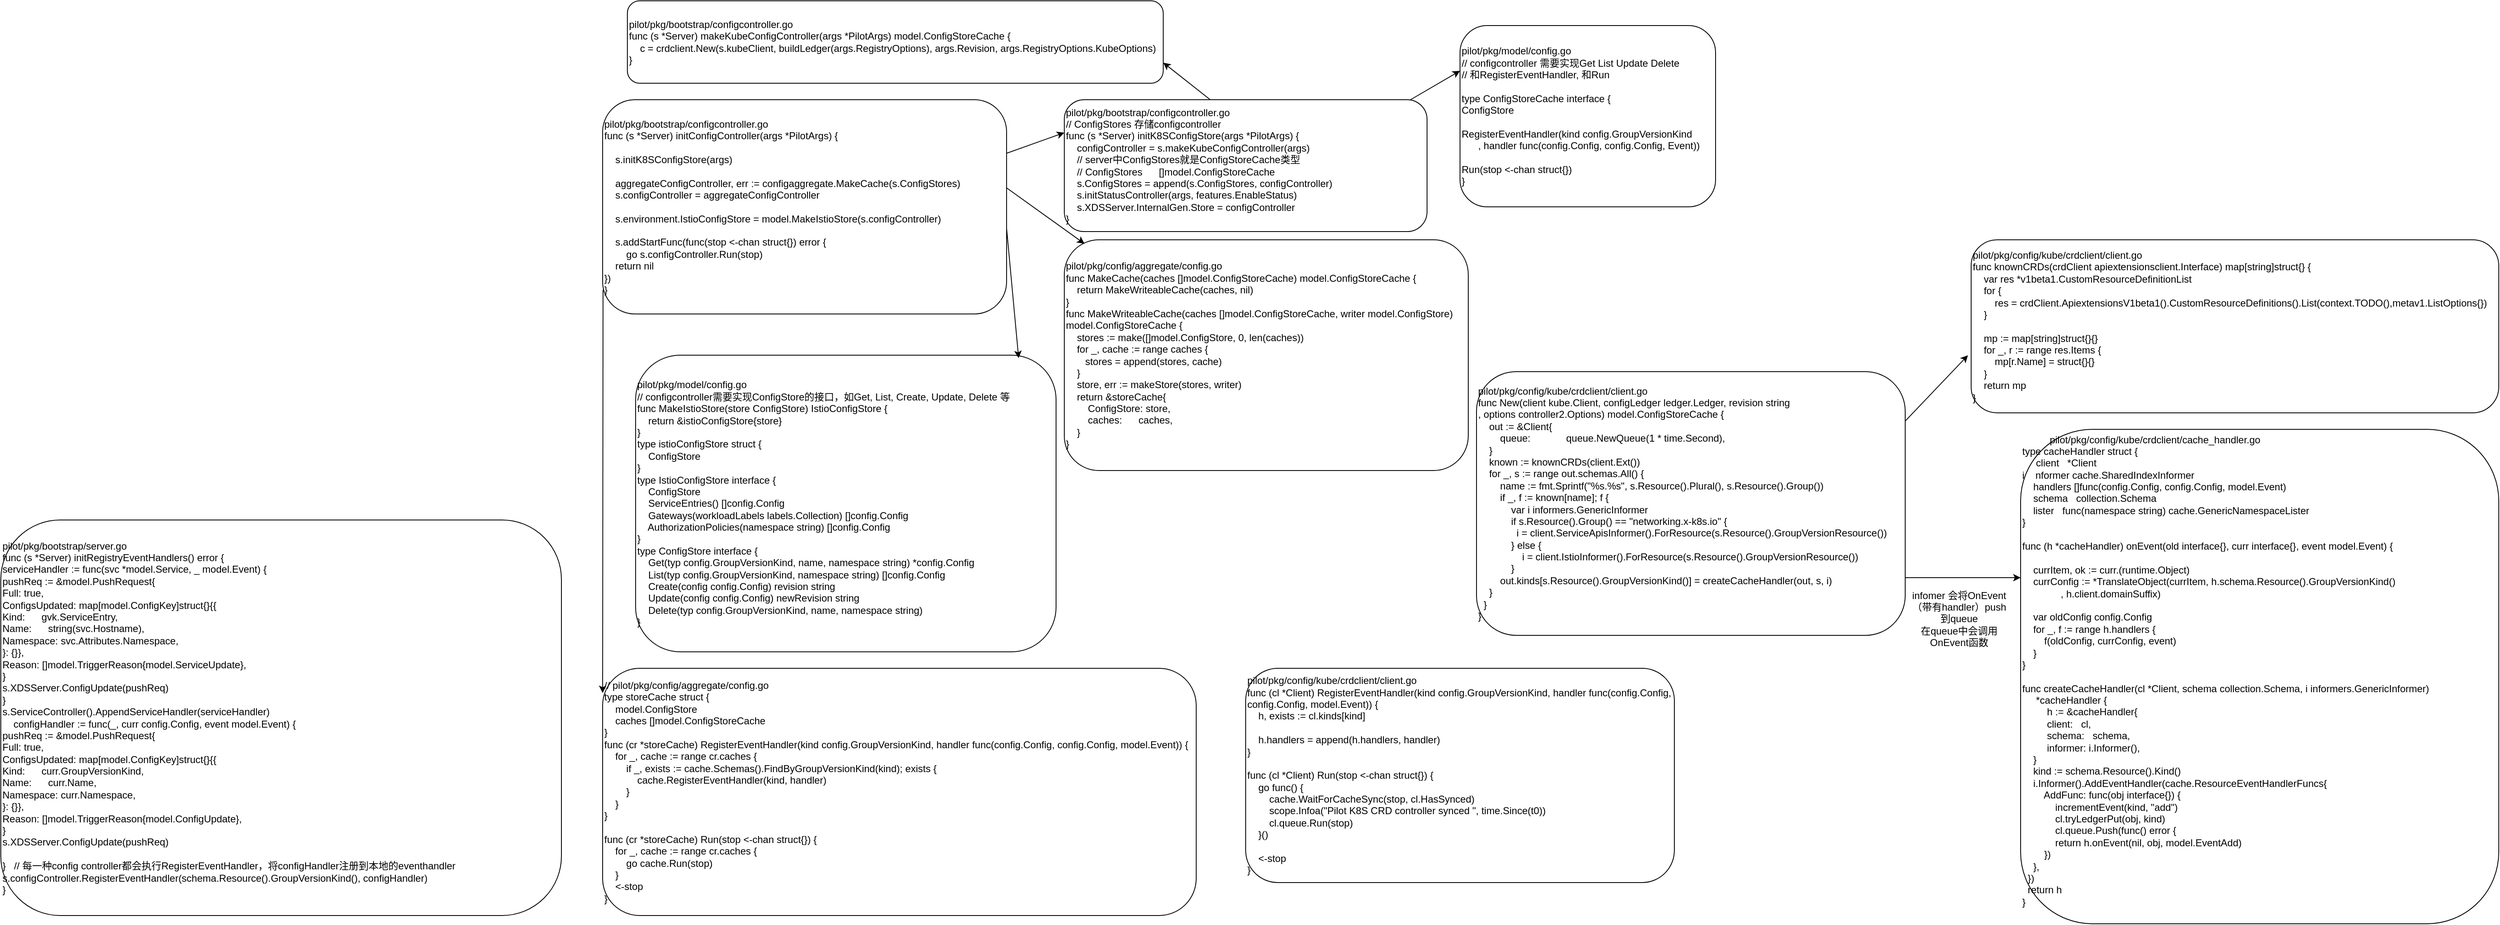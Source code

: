 <mxfile version="13.10.0" type="github">
  <diagram id="6TW5W0XCIM6I71bb3Syc" name="Page-1">
    <mxGraphModel dx="1849" dy="380" grid="1" gridSize="10" guides="1" tooltips="1" connect="1" arrows="1" fold="1" page="1" pageScale="1" pageWidth="827" pageHeight="1169" math="0" shadow="0">
      <root>
        <mxCell id="0" />
        <mxCell id="1" parent="0" />
        <mxCell id="kg50LUV-51LIkfejvlK1-2" value="&lt;div&gt;pilot/pkg/bootstrap/configcontroller.go&lt;/div&gt;&lt;div&gt;func (s *Server) initConfigController(args *PilotArgs) {&lt;/div&gt;&lt;div&gt;&lt;br&gt;&lt;/div&gt;&lt;div&gt;&amp;nbsp; &amp;nbsp; s.initK8SConfigStore(args)&lt;/div&gt;&lt;div&gt;&lt;br&gt;&lt;/div&gt;&lt;div&gt;&lt;span&gt;&lt;/span&gt;&amp;nbsp; &amp;nbsp; aggregateConfigController, err := configaggregate.MakeCache(s.ConfigStores)&lt;/div&gt;&lt;div&gt;&lt;span&gt;&lt;/span&gt;&amp;nbsp; &amp;nbsp; s.configController = aggregateConfigController&lt;/div&gt;&lt;div&gt;&lt;br&gt;&lt;/div&gt;&lt;div&gt;&lt;span&gt;&lt;/span&gt;&amp;nbsp; &amp;nbsp; s.environment.IstioConfigStore = model.MakeIstioStore(s.configController)&lt;/div&gt;&lt;div&gt;&lt;br&gt;&lt;/div&gt;&lt;div&gt;&lt;span&gt;&lt;/span&gt;&amp;nbsp; &amp;nbsp; s.addStartFunc(func(stop &amp;lt;-chan struct{}) error {&lt;/div&gt;&lt;div&gt;&lt;span&gt;&lt;/span&gt;&amp;nbsp; &amp;nbsp; &amp;nbsp; &amp;nbsp; go s.configController.Run(stop)&lt;/div&gt;&lt;div&gt;&lt;span&gt;&lt;/span&gt;&amp;nbsp; &amp;nbsp; return nil&lt;/div&gt;&lt;div&gt;&lt;span&gt; &lt;/span&gt;})&lt;/div&gt;&lt;div&gt;}&lt;/div&gt;" style="rounded=1;whiteSpace=wrap;html=1;align=left;" parent="1" vertex="1">
          <mxGeometry x="40" y="150" width="490" height="260" as="geometry" />
        </mxCell>
        <mxCell id="kg50LUV-51LIkfejvlK1-3" value="pilot/pkg/bootstrap/configcontroller.go&lt;br&gt;// ConfigStores 存储configcontroller&lt;br&gt;&lt;div&gt;func (s *Server) initK8SConfigStore(args *PilotArgs) {&lt;/div&gt;&lt;div&gt;&lt;span&gt;&lt;/span&gt;&amp;nbsp; &amp;nbsp; configController = s.makeKubeConfigController(args)&lt;/div&gt;&lt;div&gt;&amp;nbsp; &amp;nbsp; // server中ConfigStores就是ConfigStoreCache类型&lt;/div&gt;&amp;nbsp; &amp;nbsp; // ConfigStores&amp;nbsp; &amp;nbsp; &amp;nbsp; []model.ConfigStoreCache&lt;div&gt;&lt;span&gt;&lt;/span&gt;&amp;nbsp; &amp;nbsp; s.ConfigStores = append(s.ConfigStores, configController)&lt;/div&gt;&lt;div&gt;&lt;span&gt;&lt;/span&gt;&amp;nbsp; &amp;nbsp; s.initStatusController(args, features.EnableStatus)&lt;/div&gt;&lt;div&gt;&lt;span&gt;&lt;/span&gt;&amp;nbsp; &amp;nbsp; s.XDSServer.InternalGen.Store = configController&lt;/div&gt;&lt;div&gt;}&lt;/div&gt;" style="rounded=1;whiteSpace=wrap;html=1;align=left;" parent="1" vertex="1">
          <mxGeometry x="600" y="150" width="440" height="160" as="geometry" />
        </mxCell>
        <mxCell id="kg50LUV-51LIkfejvlK1-4" value="&lt;div&gt;pilot/pkg/config/aggregate/config.go&lt;/div&gt;&lt;div&gt;func MakeCache(caches []model.ConfigStoreCache) model.ConfigStoreCache {&lt;/div&gt;&lt;div&gt;&lt;span&gt;&lt;/span&gt;&amp;nbsp; &amp;nbsp; return MakeWriteableCache(caches, nil)&lt;/div&gt;&lt;div&gt;}&lt;/div&gt;&lt;div&gt;func MakeWriteableCache(caches []model.ConfigStoreCache, writer model.ConfigStore)&amp;nbsp;&lt;/div&gt;&lt;div&gt;model.ConfigStoreCache {&lt;/div&gt;&lt;div&gt;&lt;span&gt;&lt;/span&gt;&amp;nbsp; &amp;nbsp; stores := make([]model.ConfigStore, 0, len(caches))&lt;/div&gt;&lt;div&gt;&lt;span&gt;&lt;/span&gt;&amp;nbsp; &amp;nbsp; for _, cache := range caches {&lt;/div&gt;&lt;div&gt;&lt;span&gt;&lt;/span&gt;&amp;nbsp; &amp;nbsp; &amp;nbsp; &amp;nbsp;stores = append(stores, cache)&lt;/div&gt;&lt;div&gt;&lt;span&gt;&lt;/span&gt;&amp;nbsp; &amp;nbsp; }&lt;/div&gt;&lt;div&gt;&lt;span&gt;&lt;/span&gt;&amp;nbsp; &amp;nbsp; store, err := makeStore(stores, writer)&lt;/div&gt;&lt;div&gt;&lt;span&gt;&lt;/span&gt;&amp;nbsp; &amp;nbsp; return &amp;amp;storeCache{&lt;/div&gt;&lt;div&gt;&lt;span&gt;&lt;/span&gt;&amp;nbsp; &amp;nbsp; &amp;nbsp; &amp;nbsp; ConfigStore: store,&lt;/div&gt;&lt;div&gt;&lt;span&gt;&lt;/span&gt;&amp;nbsp; &amp;nbsp; &amp;nbsp; &amp;nbsp; caches:&amp;nbsp; &amp;nbsp; &amp;nbsp; caches,&lt;/div&gt;&lt;div&gt;&lt;span&gt;&lt;/span&gt;&amp;nbsp; &amp;nbsp; }&lt;/div&gt;&lt;div&gt;}&lt;/div&gt;" style="rounded=1;whiteSpace=wrap;html=1;align=left;" parent="1" vertex="1">
          <mxGeometry x="600" y="320" width="490" height="280" as="geometry" />
        </mxCell>
        <mxCell id="kg50LUV-51LIkfejvlK1-5" value="&lt;div&gt;pilot/pkg/bootstrap/configcontroller.go&lt;/div&gt;&lt;div&gt;func (s *Server) makeKubeConfigController(args *PilotArgs) model.ConfigStoreCache {&lt;/div&gt;&lt;div&gt;&lt;span&gt;&lt;/span&gt;&amp;nbsp; &amp;nbsp; c = crdclient.New(s.kubeClient, buildLedger(args.RegistryOptions), args.Revision, args.RegistryOptions.KubeOptions)&lt;/div&gt;&lt;div&gt;}&lt;/div&gt;" style="rounded=1;whiteSpace=wrap;html=1;align=left;" parent="1" vertex="1">
          <mxGeometry x="70" y="30" width="650" height="100" as="geometry" />
        </mxCell>
        <mxCell id="kg50LUV-51LIkfejvlK1-6" value="" style="endArrow=classic;html=1;entryX=0;entryY=0.25;entryDx=0;entryDy=0;exitX=1;exitY=0.25;exitDx=0;exitDy=0;" parent="1" source="kg50LUV-51LIkfejvlK1-2" target="kg50LUV-51LIkfejvlK1-3" edge="1">
          <mxGeometry width="50" height="50" relative="1" as="geometry">
            <mxPoint x="530" y="250" as="sourcePoint" />
            <mxPoint x="580" y="200" as="targetPoint" />
          </mxGeometry>
        </mxCell>
        <mxCell id="kg50LUV-51LIkfejvlK1-7" value="" style="endArrow=classic;html=1;entryX=1;entryY=0.75;entryDx=0;entryDy=0;" parent="1" target="kg50LUV-51LIkfejvlK1-5" edge="1">
          <mxGeometry width="50" height="50" relative="1" as="geometry">
            <mxPoint x="777" y="150" as="sourcePoint" />
            <mxPoint x="827" y="100" as="targetPoint" />
          </mxGeometry>
        </mxCell>
        <mxCell id="kg50LUV-51LIkfejvlK1-8" value="" style="endArrow=classic;html=1;entryX=0.05;entryY=0.017;entryDx=0;entryDy=0;entryPerimeter=0;" parent="1" target="kg50LUV-51LIkfejvlK1-4" edge="1">
          <mxGeometry width="50" height="50" relative="1" as="geometry">
            <mxPoint x="530" y="257" as="sourcePoint" />
            <mxPoint x="620" y="320" as="targetPoint" />
          </mxGeometry>
        </mxCell>
        <mxCell id="kg50LUV-51LIkfejvlK1-9" value="pilot/pkg/model/config.go&lt;br&gt;// configcontroller需要实现ConfigStore的接口，如Get, List, Create, Update, Delete 等&lt;br&gt;&lt;div&gt;func MakeIstioStore(store ConfigStore) IstioConfigStore {&lt;/div&gt;&lt;div&gt;&lt;span&gt;&lt;/span&gt;&amp;nbsp; &amp;nbsp; return &amp;amp;istioConfigStore{store}&lt;/div&gt;&lt;div&gt;}&lt;/div&gt;&lt;div&gt;type istioConfigStore struct {&lt;/div&gt;&lt;div&gt;&lt;span&gt;&lt;/span&gt;&amp;nbsp; &amp;nbsp; ConfigStore&lt;/div&gt;&lt;div&gt;}&lt;/div&gt;&lt;div&gt;type IstioConfigStore interface {&lt;/div&gt;&lt;div&gt;&lt;span&gt;&lt;/span&gt;&amp;nbsp; &amp;nbsp; ConfigStore&lt;/div&gt;&lt;div&gt;&lt;span&gt;&lt;/span&gt;&amp;nbsp; &amp;nbsp; ServiceEntries() []config.Config&lt;/div&gt;&lt;div&gt;&lt;span&gt;&lt;/span&gt;&amp;nbsp; &amp;nbsp; Gateways(workloadLabels labels.Collection) []config.Config&lt;/div&gt;&lt;div&gt;&lt;span&gt;&lt;/span&gt;&amp;nbsp; &amp;nbsp; AuthorizationPolicies(namespace string) []config.Config&lt;/div&gt;&lt;div&gt;}&lt;/div&gt;&lt;div&gt;type ConfigStore interface {&lt;/div&gt;&lt;div&gt;&lt;span&gt;&lt;/span&gt;&amp;nbsp; &amp;nbsp; Get(typ config.GroupVersionKind, name, namespace string) *config.Config&lt;/div&gt;&lt;div&gt;&lt;span&gt;&lt;/span&gt;&amp;nbsp; &amp;nbsp; List(typ config.GroupVersionKind, namespace string) []config.Config&lt;/div&gt;&lt;div&gt;&lt;span&gt;&lt;/span&gt;&amp;nbsp; &amp;nbsp; Create(config config.Config) revision string&lt;/div&gt;&lt;div&gt;&lt;span&gt;&lt;/span&gt;&amp;nbsp; &amp;nbsp; Update(config config.Config) newRevision string&lt;/div&gt;&lt;div&gt;&lt;span&gt;&lt;/span&gt;&amp;nbsp; &amp;nbsp; Delete(typ config.GroupVersionKind, name, namespace string)&lt;/div&gt;&lt;div&gt;}&lt;/div&gt;" style="rounded=1;whiteSpace=wrap;html=1;align=left;" parent="1" vertex="1">
          <mxGeometry x="80" y="460" width="510" height="360" as="geometry" />
        </mxCell>
        <mxCell id="kg50LUV-51LIkfejvlK1-10" value="" style="endArrow=classic;html=1;entryX=0.911;entryY=0.01;entryDx=0;entryDy=0;entryPerimeter=0;exitX=1;exitY=0.6;exitDx=0;exitDy=0;exitPerimeter=0;" parent="1" source="kg50LUV-51LIkfejvlK1-2" target="kg50LUV-51LIkfejvlK1-9" edge="1">
          <mxGeometry width="50" height="50" relative="1" as="geometry">
            <mxPoint x="530" y="372" as="sourcePoint" />
            <mxPoint x="544" y="453" as="targetPoint" />
          </mxGeometry>
        </mxCell>
        <mxCell id="kg50LUV-51LIkfejvlK1-11" value="&lt;div&gt;pilot/pkg/model/config.go&lt;/div&gt;&lt;div&gt;// configcontroller 需要实现Get List Update Delete&lt;/div&gt;&lt;div&gt;// 和RegisterEventHandler, 和Run&lt;/div&gt;&lt;div&gt;&lt;br&gt;&lt;/div&gt;&lt;div&gt;type ConfigStoreCache interface {&lt;/div&gt;&lt;div&gt;&lt;span&gt; &lt;/span&gt;ConfigStore&lt;/div&gt;&lt;div&gt;&lt;br&gt;&lt;/div&gt;&lt;div&gt;&lt;span&gt; &lt;/span&gt;RegisterEventHandler(kind config.GroupVersionKind&lt;/div&gt;&lt;div&gt;&lt;span&gt; &lt;/span&gt;&amp;nbsp; &amp;nbsp; &amp;nbsp; , handler func(config.Config, config.Config, Event))&lt;/div&gt;&lt;div&gt;&lt;br&gt;&lt;/div&gt;&lt;div&gt;&lt;span&gt; &lt;/span&gt;Run(stop &amp;lt;-chan struct{})&lt;/div&gt;&lt;div&gt;}&lt;/div&gt;" style="rounded=1;whiteSpace=wrap;html=1;align=left;" parent="1" vertex="1">
          <mxGeometry x="1080" y="60" width="310" height="220" as="geometry" />
        </mxCell>
        <mxCell id="kg50LUV-51LIkfejvlK1-13" value="" style="endArrow=classic;html=1;entryX=0;entryY=0.25;entryDx=0;entryDy=0;" parent="1" target="kg50LUV-51LIkfejvlK1-11" edge="1">
          <mxGeometry width="50" height="50" relative="1" as="geometry">
            <mxPoint x="1020" y="150" as="sourcePoint" />
            <mxPoint x="1030" y="160" as="targetPoint" />
          </mxGeometry>
        </mxCell>
        <mxCell id="kg50LUV-51LIkfejvlK1-14" value="&lt;div&gt;// pilot/pkg/config/aggregate/config.go&lt;/div&gt;&lt;div&gt;&lt;div&gt;type storeCache struct {&lt;/div&gt;&lt;div&gt;&lt;span&gt;&lt;/span&gt;&amp;nbsp; &amp;nbsp; model.ConfigStore&lt;/div&gt;&lt;div&gt;&lt;span&gt;&lt;/span&gt;&amp;nbsp; &amp;nbsp; caches []model.ConfigStoreCache&lt;/div&gt;&lt;div&gt;}&lt;/div&gt;&lt;/div&gt;&lt;div&gt;func (cr *storeCache) RegisterEventHandler(kind config.GroupVersionKind, handler func(config.Config, config.Config, model.Event)) {&lt;/div&gt;&lt;div&gt;&lt;span&gt;&lt;/span&gt;&amp;nbsp; &amp;nbsp; for _, cache := range cr.caches {&lt;/div&gt;&lt;div&gt;&lt;span&gt;&lt;/span&gt;&amp;nbsp; &amp;nbsp; &amp;nbsp; &amp;nbsp; if _, exists := cache.Schemas().FindByGroupVersionKind(kind); exists {&lt;/div&gt;&lt;div&gt;&lt;span&gt;&lt;/span&gt;&amp;nbsp; &amp;nbsp; &amp;nbsp; &amp;nbsp; &amp;nbsp; &amp;nbsp; cache.RegisterEventHandler(kind, handler)&lt;/div&gt;&lt;div&gt;&lt;span&gt;&lt;/span&gt;&amp;nbsp; &amp;nbsp; &amp;nbsp; &amp;nbsp; }&lt;/div&gt;&lt;div&gt;&lt;span&gt;&lt;/span&gt;&amp;nbsp; &amp;nbsp; }&lt;/div&gt;&lt;div&gt;}&lt;/div&gt;&lt;div&gt;&lt;br&gt;&lt;/div&gt;&lt;div&gt;func (cr *storeCache) Run(stop &amp;lt;-chan struct{}) {&lt;/div&gt;&lt;div&gt;&lt;span&gt;&lt;/span&gt;&amp;nbsp; &amp;nbsp; for _, cache := range cr.caches {&lt;/div&gt;&lt;div&gt;&lt;span&gt;&lt;/span&gt;&amp;nbsp; &amp;nbsp; &amp;nbsp; &amp;nbsp; go cache.Run(stop)&lt;/div&gt;&lt;div&gt;&lt;span&gt;&lt;/span&gt;&amp;nbsp; &amp;nbsp; }&lt;/div&gt;&lt;div&gt;&lt;span&gt;&lt;/span&gt;&amp;nbsp; &amp;nbsp; &amp;lt;-stop&lt;/div&gt;&lt;div&gt;}&lt;/div&gt;" style="rounded=1;whiteSpace=wrap;html=1;align=left;" parent="1" vertex="1">
          <mxGeometry x="40" y="840" width="720" height="300" as="geometry" />
        </mxCell>
        <mxCell id="kg50LUV-51LIkfejvlK1-15" value="" style="endArrow=classic;html=1;entryX=0;entryY=0.1;entryDx=0;entryDy=0;entryPerimeter=0;exitX=0.001;exitY=0.887;exitDx=0;exitDy=0;exitPerimeter=0;" parent="1" source="kg50LUV-51LIkfejvlK1-2" target="kg50LUV-51LIkfejvlK1-14" edge="1">
          <mxGeometry width="50" height="50" relative="1" as="geometry">
            <mxPoint x="10" y="650" as="sourcePoint" />
            <mxPoint x="60" y="600" as="targetPoint" />
          </mxGeometry>
        </mxCell>
        <mxCell id="kg50LUV-51LIkfejvlK1-16" value="&lt;div&gt;pilot/pkg/config/kube/crdclient/client.go&lt;/div&gt;&lt;div&gt;func (cl *Client) RegisterEventHandler(kind config.GroupVersionKind, handler func(config.Config, config.Config, model.Event)) {&lt;/div&gt;&lt;div&gt;&lt;span&gt;&lt;/span&gt;&amp;nbsp; &amp;nbsp; h, exists := cl.kinds[kind]&lt;/div&gt;&lt;div&gt;&lt;br&gt;&lt;/div&gt;&lt;div&gt;&lt;span&gt;&lt;/span&gt;&amp;nbsp; &amp;nbsp; h.handlers = append(h.handlers, handler)&lt;/div&gt;&lt;div&gt;}&lt;/div&gt;&lt;div&gt;&lt;br&gt;&lt;/div&gt;&lt;div&gt;func (cl *Client) Run(stop &amp;lt;-chan struct{}) {&lt;/div&gt;&lt;div&gt;&lt;span&gt;&lt;/span&gt;&amp;nbsp; &amp;nbsp; go func() {&lt;/div&gt;&lt;div&gt;&lt;span&gt;&lt;/span&gt;&amp;nbsp; &amp;nbsp; &amp;nbsp; &amp;nbsp; cache.WaitForCacheSync(stop, cl.HasSynced)&lt;/div&gt;&lt;div&gt;&lt;span&gt;&lt;/span&gt;&amp;nbsp; &amp;nbsp; &amp;nbsp; &amp;nbsp; scope.Infoa(&quot;Pilot K8S CRD controller synced &quot;, time.Since(t0))&lt;/div&gt;&lt;div&gt;&lt;span&gt;&lt;/span&gt;&amp;nbsp; &amp;nbsp; &amp;nbsp; &amp;nbsp; cl.queue.Run(stop)&lt;/div&gt;&lt;div&gt;&lt;span&gt;&lt;/span&gt;&amp;nbsp; &amp;nbsp; }()&lt;/div&gt;&lt;div&gt;&lt;br&gt;&lt;/div&gt;&lt;div&gt;&lt;span&gt;&lt;/span&gt;&amp;nbsp; &amp;nbsp; &amp;lt;-stop&lt;/div&gt;&lt;div&gt;}&lt;/div&gt;" style="rounded=1;whiteSpace=wrap;html=1;align=left;" parent="1" vertex="1">
          <mxGeometry x="820" y="840" width="520" height="260" as="geometry" />
        </mxCell>
        <mxCell id="kg50LUV-51LIkfejvlK1-17" value="&lt;div&gt;pilot/pkg/config/kube/crdclient/client.go&lt;/div&gt;&lt;div&gt;func New(client kube.Client, configLedger ledger.Ledger, revision string&lt;/div&gt;&lt;div&gt;, options controller2.Options) model.ConfigStoreCache {&lt;/div&gt;&lt;div&gt;&lt;span&gt;&lt;/span&gt;&amp;nbsp; &amp;nbsp; out := &amp;amp;Client{&lt;/div&gt;&lt;div&gt;&lt;span&gt;&lt;/span&gt;&amp;nbsp; &amp;nbsp; &amp;nbsp; &amp;nbsp; queue:&amp;nbsp; &amp;nbsp; &amp;nbsp; &amp;nbsp; &amp;nbsp; &amp;nbsp; &amp;nbsp;queue.NewQueue(1 * time.Second),&lt;/div&gt;&lt;div&gt;&lt;span&gt;&lt;/span&gt;&amp;nbsp; &amp;nbsp; }&lt;/div&gt;&lt;div&gt;&lt;span&gt;&lt;/span&gt;&amp;nbsp; &amp;nbsp; known := knownCRDs(client.Ext())&lt;/div&gt;&lt;div&gt;&lt;span&gt;&lt;/span&gt;&amp;nbsp; &amp;nbsp; for _, s := range out.schemas.All() {&lt;/div&gt;&lt;div&gt;&lt;span&gt;&lt;/span&gt;&amp;nbsp; &amp;nbsp; &amp;nbsp; &amp;nbsp; name := fmt.Sprintf(&quot;%s.%s&quot;, s.Resource().Plural(), s.Resource().Group())&lt;/div&gt;&lt;div&gt;&lt;span&gt;&lt;/span&gt;&amp;nbsp; &amp;nbsp; &amp;nbsp; &amp;nbsp; if _, f := known[name]; f {&lt;/div&gt;&lt;div&gt;&lt;span&gt;&lt;/span&gt;&amp;nbsp; &amp;nbsp; &amp;nbsp; &amp;nbsp; &amp;nbsp; &amp;nbsp; var i informers.GenericInformer&lt;/div&gt;&lt;div&gt;&lt;span&gt;&lt;/span&gt;&amp;nbsp; &amp;nbsp; &amp;nbsp; &amp;nbsp; &amp;nbsp; &amp;nbsp; if s.Resource().Group() == &quot;networking.x-k8s.io&quot; {&lt;/div&gt;&lt;div&gt;&lt;span&gt;&lt;/span&gt;&amp;nbsp; &amp;nbsp; &amp;nbsp; &amp;nbsp; &amp;nbsp; &amp;nbsp; &amp;nbsp; i = client.ServiceApisInformer().ForResource(s.Resource().GroupVersionResource())&lt;/div&gt;&lt;div&gt;&lt;span&gt;&lt;/span&gt;&amp;nbsp; &amp;nbsp; &amp;nbsp; &amp;nbsp; &amp;nbsp; &amp;nbsp; } else {&lt;/div&gt;&lt;div&gt;&lt;span&gt;&lt;/span&gt;&amp;nbsp; &amp;nbsp; &amp;nbsp; &amp;nbsp; &amp;nbsp; &amp;nbsp; &amp;nbsp; &amp;nbsp; i = client.IstioInformer().ForResource(s.Resource().GroupVersionResource())&lt;/div&gt;&lt;div&gt;&lt;span&gt;&lt;/span&gt;&amp;nbsp; &amp;nbsp; &amp;nbsp; &amp;nbsp; &amp;nbsp; &amp;nbsp; }&lt;/div&gt;&lt;div&gt;&lt;span&gt;&lt;/span&gt;&amp;nbsp; &amp;nbsp; &amp;nbsp; &amp;nbsp; out.kinds[s.Resource().GroupVersionKind()] = createCacheHandler(out, s, i)&lt;/div&gt;&lt;div&gt;&lt;span&gt;&lt;/span&gt;&amp;nbsp; &amp;nbsp; }&lt;/div&gt;&lt;div&gt;&lt;span&gt;&lt;/span&gt;&amp;nbsp; }&lt;/div&gt;&lt;div&gt;}&lt;/div&gt;" style="rounded=1;whiteSpace=wrap;html=1;align=left;" parent="1" vertex="1">
          <mxGeometry x="1100" y="480" width="520" height="320" as="geometry" />
        </mxCell>
        <mxCell id="kg50LUV-51LIkfejvlK1-18" value="&lt;div&gt;pilot/pkg/config/kube/crdclient/client.go&lt;/div&gt;&lt;div&gt;func knownCRDs(crdClient apiextensionsclient.Interface) map[string]struct{} {&lt;/div&gt;&lt;div&gt;&lt;span&gt;&lt;/span&gt;&amp;nbsp; &amp;nbsp; var res *v1beta1.CustomResourceDefinitionList&lt;/div&gt;&lt;div&gt;&lt;span&gt;&lt;/span&gt;&amp;nbsp; &amp;nbsp; for {&lt;/div&gt;&lt;div&gt;&lt;span&gt;&lt;/span&gt;&amp;nbsp; &amp;nbsp; &amp;nbsp; &amp;nbsp; res = crdClient.ApiextensionsV1beta1().CustomResourceDefinitions().List(context.TODO(),metav1.ListOptions{})&lt;/div&gt;&lt;div&gt;&lt;span&gt;&lt;/span&gt;&amp;nbsp; &amp;nbsp; }&lt;/div&gt;&lt;div&gt;&lt;br&gt;&lt;/div&gt;&lt;div&gt;&lt;span&gt;&lt;/span&gt;&amp;nbsp; &amp;nbsp; mp := map[string]struct{}{}&lt;/div&gt;&lt;div&gt;&lt;span&gt;&lt;/span&gt;&amp;nbsp; &amp;nbsp; for _, r := range res.Items {&lt;/div&gt;&lt;div&gt;&lt;span&gt;&lt;/span&gt;&amp;nbsp; &amp;nbsp; &amp;nbsp; &amp;nbsp; mp[r.Name] = struct{}{}&lt;/div&gt;&lt;div&gt;&lt;span&gt;&lt;/span&gt;&amp;nbsp; &amp;nbsp; }&lt;/div&gt;&lt;div&gt;&lt;span&gt;&lt;/span&gt;&amp;nbsp; &amp;nbsp; return mp&lt;/div&gt;&lt;div&gt;}&lt;/div&gt;" style="rounded=1;whiteSpace=wrap;html=1;align=left;" parent="1" vertex="1">
          <mxGeometry x="1700" y="320" width="640" height="210" as="geometry" />
        </mxCell>
        <mxCell id="kg50LUV-51LIkfejvlK1-19" value="&lt;div&gt;&amp;nbsp; &amp;nbsp; &amp;nbsp; &amp;nbsp; &amp;nbsp; pilot/pkg/config/kube/crdclient/cache_handler.go&lt;/div&gt;&lt;div&gt;type cacheHandler struct {&lt;/div&gt;&lt;div&gt;&lt;span&gt;&lt;/span&gt;&amp;nbsp; &amp;nbsp; &amp;nbsp;client&amp;nbsp; &amp;nbsp;*Client&lt;/div&gt;&lt;div&gt;&lt;span&gt; &lt;/span&gt;i&amp;nbsp; &amp;nbsp; nformer cache.SharedIndexInformer&lt;/div&gt;&lt;div&gt;&lt;span&gt;&lt;/span&gt;&amp;nbsp; &amp;nbsp; handlers []func(config.Config, config.Config, model.Event)&lt;/div&gt;&lt;div&gt;&lt;span&gt;&lt;/span&gt;&amp;nbsp; &amp;nbsp; schema&amp;nbsp; &amp;nbsp;collection.Schema&lt;/div&gt;&lt;div&gt;&lt;span&gt;&lt;/span&gt;&amp;nbsp; &amp;nbsp; lister&amp;nbsp; &amp;nbsp;func(namespace string) cache.GenericNamespaceLister&lt;/div&gt;&lt;div&gt;}&lt;/div&gt;&lt;div&gt;&lt;br&gt;&lt;/div&gt;&lt;div&gt;func (h *cacheHandler) onEvent(old interface{}, curr interface{}, event model.Event) {&lt;/div&gt;&lt;div&gt;&lt;br&gt;&lt;/div&gt;&lt;div&gt;&lt;span&gt;&lt;/span&gt;&amp;nbsp; &amp;nbsp; currItem, ok := curr.(runtime.Object)&lt;/div&gt;&lt;div&gt;&lt;span&gt;&lt;/span&gt;&amp;nbsp; &amp;nbsp; currConfig := *TranslateObject(currItem, h.schema.Resource().GroupVersionKind()&lt;/div&gt;&lt;div&gt;&lt;span&gt; &lt;/span&gt;&amp;nbsp; &amp;nbsp; &amp;nbsp; &amp;nbsp; &amp;nbsp; &amp;nbsp; &amp;nbsp; , h.client.domainSuffix)&lt;/div&gt;&lt;div&gt;&lt;br&gt;&lt;/div&gt;&lt;div&gt;&lt;span&gt;&lt;/span&gt;&amp;nbsp; &amp;nbsp; var oldConfig config.Config&lt;/div&gt;&lt;div&gt;&lt;span&gt;&lt;/span&gt;&amp;nbsp; &amp;nbsp; for _, f := range h.handlers {&lt;/div&gt;&lt;div&gt;&lt;span&gt;&lt;/span&gt;&amp;nbsp; &amp;nbsp; &amp;nbsp; &amp;nbsp; f(oldConfig, currConfig, event)&lt;/div&gt;&lt;div&gt;&lt;span&gt;&lt;/span&gt;&amp;nbsp; &amp;nbsp; }&lt;/div&gt;&lt;div&gt;}&lt;/div&gt;&lt;div&gt;&lt;br&gt;&lt;/div&gt;&lt;div&gt;func createCacheHandler(cl *Client, schema collection.Schema, i informers.GenericInformer)&lt;/div&gt;&lt;div&gt;&amp;nbsp; &amp;nbsp; &amp;nbsp;*cacheHandler {&lt;/div&gt;&lt;div&gt;&lt;span&gt;&lt;/span&gt;&amp;nbsp; &amp;nbsp; &amp;nbsp; &amp;nbsp; &amp;nbsp;h := &amp;amp;cacheHandler{&lt;/div&gt;&lt;div&gt;&lt;span&gt;&lt;/span&gt;&amp;nbsp; &amp;nbsp; &amp;nbsp; &amp;nbsp; &amp;nbsp;client:&amp;nbsp; &amp;nbsp;cl,&lt;/div&gt;&lt;div&gt;&lt;span&gt;&lt;/span&gt;&amp;nbsp; &amp;nbsp; &amp;nbsp; &amp;nbsp; &amp;nbsp;schema:&amp;nbsp; &amp;nbsp;schema,&lt;/div&gt;&lt;div&gt;&lt;span&gt;&lt;/span&gt;&amp;nbsp; &amp;nbsp; &amp;nbsp; &amp;nbsp; &amp;nbsp;informer: i.Informer(),&lt;/div&gt;&lt;div&gt;&lt;span&gt;&lt;/span&gt;&amp;nbsp; &amp;nbsp; }&lt;/div&gt;&lt;div&gt;&lt;span&gt;&lt;/span&gt;&amp;nbsp; &amp;nbsp; kind := schema.Resource().Kind()&lt;/div&gt;&lt;div&gt;&lt;span&gt;&lt;/span&gt;&amp;nbsp; &amp;nbsp; i.Informer().AddEventHandler(cache.ResourceEventHandlerFuncs{&lt;/div&gt;&lt;div&gt;&lt;span&gt;&lt;/span&gt;&amp;nbsp; &amp;nbsp; &amp;nbsp; &amp;nbsp; AddFunc: func(obj interface{}) {&lt;/div&gt;&lt;div&gt;&lt;span&gt;&lt;/span&gt;&amp;nbsp; &amp;nbsp; &amp;nbsp; &amp;nbsp; &amp;nbsp; &amp;nbsp; incrementEvent(kind, &quot;add&quot;)&lt;/div&gt;&lt;div&gt;&lt;span&gt;&lt;/span&gt;&amp;nbsp; &amp;nbsp; &amp;nbsp; &amp;nbsp; &amp;nbsp; &amp;nbsp; cl.tryLedgerPut(obj, kind)&lt;/div&gt;&lt;div&gt;&lt;span&gt;&lt;/span&gt;&amp;nbsp; &amp;nbsp; &amp;nbsp; &amp;nbsp; &amp;nbsp; &amp;nbsp; cl.queue.Push(func() error {&lt;/div&gt;&lt;div&gt;&lt;span&gt;&lt;/span&gt;&amp;nbsp; &amp;nbsp; &amp;nbsp; &amp;nbsp; &amp;nbsp; &amp;nbsp; return h.onEvent(nil, obj, model.EventAdd)&lt;/div&gt;&lt;div&gt;&lt;span&gt;&lt;/span&gt;&amp;nbsp; &amp;nbsp; &amp;nbsp; &amp;nbsp; })&lt;/div&gt;&lt;div&gt;&lt;span&gt;&lt;/span&gt;&amp;nbsp; &amp;nbsp; },&lt;/div&gt;&lt;div&gt;&lt;span&gt;&lt;/span&gt;&amp;nbsp; })&lt;/div&gt;&lt;div&gt;&lt;span&gt;&lt;/span&gt;&amp;nbsp; return h&lt;/div&gt;&lt;div&gt;}&lt;/div&gt;&lt;div&gt;&lt;br&gt;&lt;/div&gt;" style="rounded=1;whiteSpace=wrap;html=1;align=left;" parent="1" vertex="1">
          <mxGeometry x="1760" y="550" width="580" height="600" as="geometry" />
        </mxCell>
        <mxCell id="qTVxL_Bb3orAZyixYXDo-1" value="&lt;div&gt;pilot/pkg/bootstrap/server.go&lt;/div&gt;&lt;div&gt;func (s *Server) initRegistryEventHandlers() error {&lt;/div&gt;&lt;div&gt;&lt;span&gt; &lt;/span&gt;serviceHandler := func(svc *model.Service, _ model.Event) {&lt;/div&gt;&lt;div&gt;&lt;span&gt;  &lt;/span&gt;pushReq := &amp;amp;model.PushRequest{&lt;/div&gt;&lt;div&gt;&lt;span&gt;   &lt;/span&gt;Full: true,&lt;/div&gt;&lt;div&gt;&lt;span&gt;   &lt;/span&gt;ConfigsUpdated: map[model.ConfigKey]struct{}{{&lt;/div&gt;&lt;div&gt;&lt;span&gt;    &lt;/span&gt;Kind:&amp;nbsp; &amp;nbsp; &amp;nbsp; gvk.ServiceEntry,&lt;/div&gt;&lt;div&gt;&lt;span&gt;    &lt;/span&gt;Name:&amp;nbsp; &amp;nbsp; &amp;nbsp; string(svc.Hostname),&lt;/div&gt;&lt;div&gt;&lt;span&gt;    &lt;/span&gt;Namespace: svc.Attributes.Namespace,&lt;/div&gt;&lt;div&gt;&lt;span&gt;   &lt;/span&gt;}: {}},&lt;/div&gt;&lt;div&gt;&lt;span&gt;   &lt;/span&gt;Reason: []model.TriggerReason{model.ServiceUpdate},&lt;/div&gt;&lt;div&gt;&lt;span&gt;  &lt;/span&gt;}&lt;/div&gt;&lt;div&gt;&lt;span&gt;  &lt;/span&gt;s.XDSServer.ConfigUpdate(pushReq)&lt;/div&gt;&lt;div&gt;&lt;span&gt; &lt;/span&gt;}&lt;/div&gt;&lt;div&gt;&lt;span&gt; &lt;/span&gt;s.ServiceController().AppendServiceHandler(serviceHandler)&lt;/div&gt;&lt;div&gt;&amp;nbsp; &amp;nbsp; configHandler := func(_, curr config.Config, event model.Event) {&lt;/div&gt;&lt;div&gt;&lt;span&gt;  &lt;/span&gt;pushReq := &amp;amp;model.PushRequest{&lt;/div&gt;&lt;div&gt;&lt;span&gt;   &lt;/span&gt;Full: true,&lt;/div&gt;&lt;div&gt;&lt;span&gt;   &lt;/span&gt;ConfigsUpdated: map[model.ConfigKey]struct{}{{&lt;/div&gt;&lt;div&gt;&lt;span&gt;    &lt;/span&gt;Kind:&amp;nbsp; &amp;nbsp; &amp;nbsp; curr.GroupVersionKind,&lt;/div&gt;&lt;div&gt;&lt;span&gt;    &lt;/span&gt;Name:&amp;nbsp; &amp;nbsp; &amp;nbsp; curr.Name,&lt;/div&gt;&lt;div&gt;&lt;span&gt;    &lt;/span&gt;Namespace: curr.Namespace,&lt;/div&gt;&lt;div&gt;&lt;span&gt;   &lt;/span&gt;}: {}},&lt;/div&gt;&lt;div&gt;&lt;span&gt;   &lt;/span&gt;Reason: []model.TriggerReason{model.ConfigUpdate},&lt;/div&gt;&lt;div&gt;&lt;span&gt;  &lt;/span&gt;}&lt;/div&gt;&lt;div&gt;&lt;span&gt;  &lt;/span&gt;s.XDSServer.ConfigUpdate(pushReq)&lt;/div&gt;&lt;div&gt;&lt;br&gt;&lt;/div&gt;&lt;div&gt;&lt;span&gt; &lt;/span&gt;}&amp;nbsp; &amp;nbsp;// 每一种config controller都会执行RegisterEventHandler，将configHandler注册到本地的eventhandler&lt;/div&gt;&lt;div&gt;&lt;span&gt; &lt;/span&gt;s.configController.RegisterEventHandler(schema.Resource().GroupVersionKind(), configHandler)&lt;/div&gt;&lt;div&gt;}&lt;/div&gt;" style="rounded=1;whiteSpace=wrap;html=1;align=left;" parent="1" vertex="1">
          <mxGeometry x="-690" y="660" width="680" height="480" as="geometry" />
        </mxCell>
        <mxCell id="qTVxL_Bb3orAZyixYXDo-2" value="" style="endArrow=classic;html=1;entryX=0;entryY=0.3;entryDx=0;entryDy=0;entryPerimeter=0;" parent="1" target="kg50LUV-51LIkfejvlK1-19" edge="1">
          <mxGeometry width="50" height="50" relative="1" as="geometry">
            <mxPoint x="1620" y="730" as="sourcePoint" />
            <mxPoint x="1700" y="730" as="targetPoint" />
          </mxGeometry>
        </mxCell>
        <mxCell id="qTVxL_Bb3orAZyixYXDo-3" value="" style="endArrow=classic;html=1;entryX=-0.006;entryY=0.667;entryDx=0;entryDy=0;entryPerimeter=0;" parent="1" target="kg50LUV-51LIkfejvlK1-18" edge="1">
          <mxGeometry width="50" height="50" relative="1" as="geometry">
            <mxPoint x="1620" y="540" as="sourcePoint" />
            <mxPoint x="1670" y="490" as="targetPoint" />
          </mxGeometry>
        </mxCell>
        <mxCell id="qTVxL_Bb3orAZyixYXDo-4" value="infomer 会将OnEvent&lt;br&gt;（带有handler）push&lt;br&gt;到queue&lt;br&gt;在queue中会调用&lt;br&gt;OnEvent函数" style="text;html=1;align=center;verticalAlign=middle;resizable=0;points=[];autosize=1;" parent="1" vertex="1">
          <mxGeometry x="1620" y="740" width="130" height="80" as="geometry" />
        </mxCell>
      </root>
    </mxGraphModel>
  </diagram>
</mxfile>
